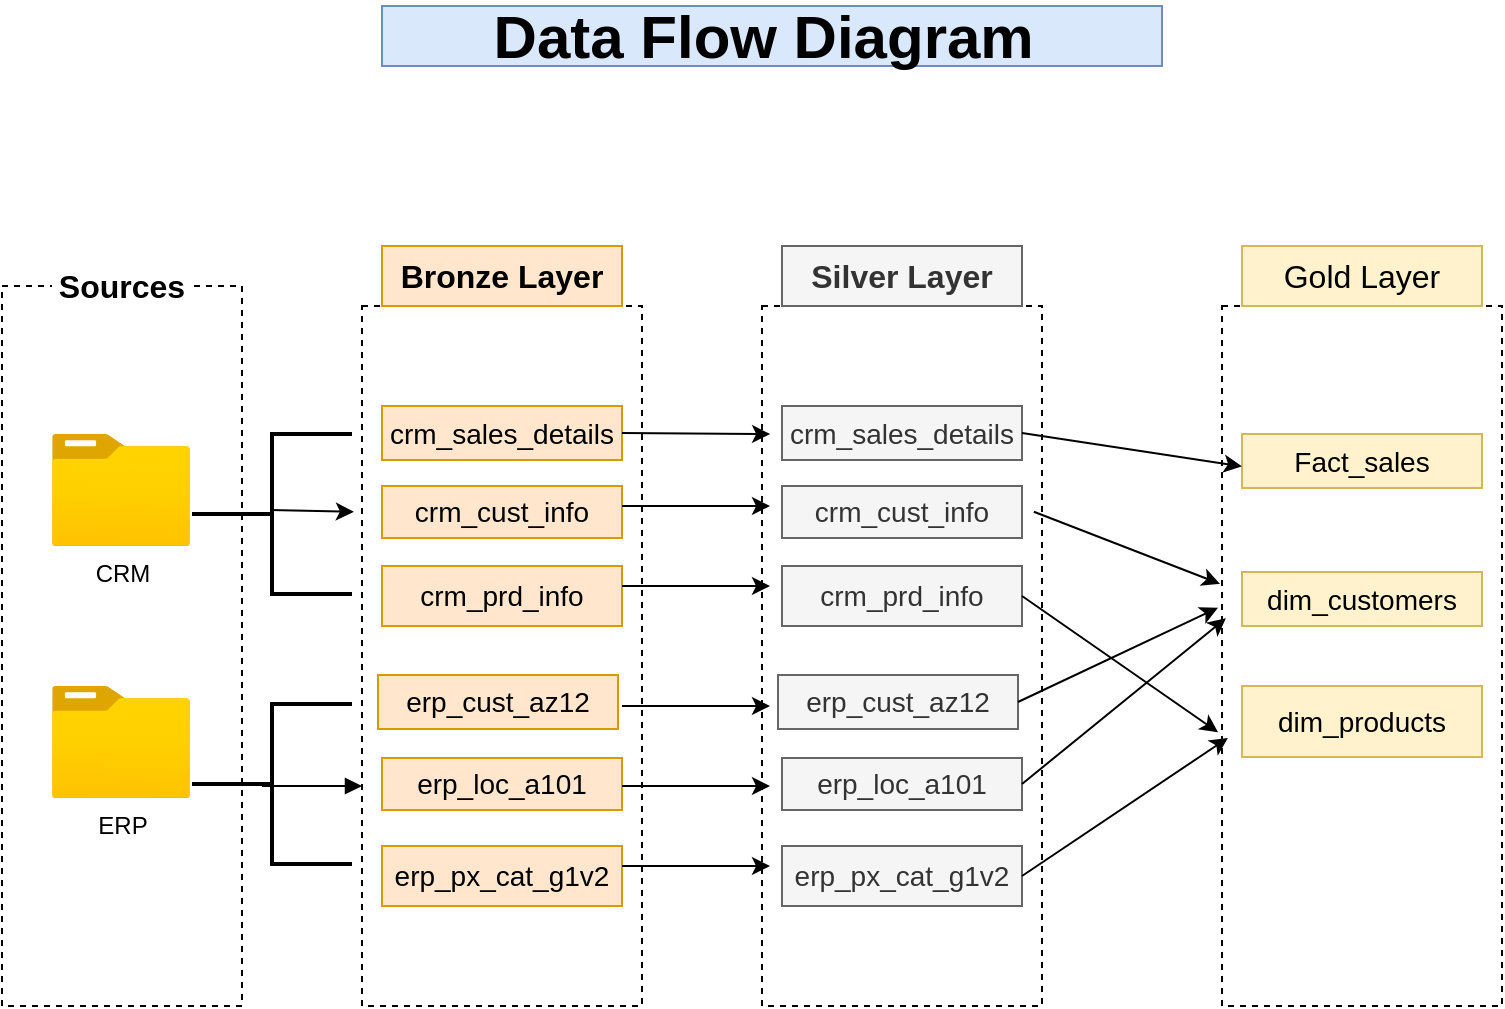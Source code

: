 <mxfile version="27.1.5">
  <diagram name="Page-1" id="VPvSWpePddd85YUiMCvv">
    <mxGraphModel dx="953" dy="1662" grid="1" gridSize="10" guides="1" tooltips="1" connect="1" arrows="1" fold="1" page="1" pageScale="1" pageWidth="850" pageHeight="1100" math="0" shadow="0">
      <root>
        <mxCell id="0" />
        <mxCell id="1" parent="0" />
        <mxCell id="R2_j38FYux8X8zZq09Qh-1" value="" style="rounded=0;whiteSpace=wrap;html=1;dashed=1;fillColor=none;" vertex="1" parent="1">
          <mxGeometry x="50" y="120" width="120" height="360" as="geometry" />
        </mxCell>
        <mxCell id="R2_j38FYux8X8zZq09Qh-2" value="Sources" style="rounded=0;whiteSpace=wrap;html=1;strokeColor=none;fontSize=16;fontStyle=1" vertex="1" parent="1">
          <mxGeometry x="75" y="100" width="70" height="40" as="geometry" />
        </mxCell>
        <mxCell id="R2_j38FYux8X8zZq09Qh-4" value="CRM" style="image;aspect=fixed;html=1;points=[];align=center;fontSize=12;image=img/lib/azure2/general/Folder_Blank.svg;" vertex="1" parent="1">
          <mxGeometry x="75" y="194" width="69" height="56.0" as="geometry" />
        </mxCell>
        <mxCell id="R2_j38FYux8X8zZq09Qh-5" value="ERP" style="image;aspect=fixed;html=1;points=[];align=center;fontSize=12;image=img/lib/azure2/general/Folder_Blank.svg;" vertex="1" parent="1">
          <mxGeometry x="75" y="320" width="69" height="56.0" as="geometry" />
        </mxCell>
        <mxCell id="R2_j38FYux8X8zZq09Qh-6" value="" style="rounded=0;whiteSpace=wrap;html=1;dashed=1;gradientColor=none;fillColor=none;" vertex="1" parent="1">
          <mxGeometry x="230" y="130" width="140" height="350" as="geometry" />
        </mxCell>
        <mxCell id="R2_j38FYux8X8zZq09Qh-7" value="Bronze Layer" style="rounded=0;whiteSpace=wrap;html=1;fillColor=#ffe6cc;strokeColor=#d79b00;fontSize=16;fontStyle=1" vertex="1" parent="1">
          <mxGeometry x="240" y="100" width="120" height="30" as="geometry" />
        </mxCell>
        <mxCell id="R2_j38FYux8X8zZq09Qh-8" value="crm_sales_details" style="rounded=0;whiteSpace=wrap;html=1;fillColor=#ffe6cc;strokeColor=#d79b00;fontSize=14;" vertex="1" parent="1">
          <mxGeometry x="240" y="180" width="120" height="27" as="geometry" />
        </mxCell>
        <mxCell id="R2_j38FYux8X8zZq09Qh-9" value="crm_cust_info" style="rounded=0;whiteSpace=wrap;html=1;fillColor=#ffe6cc;strokeColor=#d79b00;fontSize=14;" vertex="1" parent="1">
          <mxGeometry x="240" y="220" width="120" height="26" as="geometry" />
        </mxCell>
        <mxCell id="R2_j38FYux8X8zZq09Qh-10" value="crm_prd_info" style="rounded=0;whiteSpace=wrap;html=1;fillColor=#ffe6cc;strokeColor=#d79b00;fontSize=14;" vertex="1" parent="1">
          <mxGeometry x="240" y="260" width="120" height="30" as="geometry" />
        </mxCell>
        <mxCell id="R2_j38FYux8X8zZq09Qh-11" value="erp_cust_az12" style="rounded=0;whiteSpace=wrap;html=1;fillColor=#ffe6cc;strokeColor=#d79b00;fontSize=14;" vertex="1" parent="1">
          <mxGeometry x="238" y="314.5" width="120" height="27" as="geometry" />
        </mxCell>
        <mxCell id="R2_j38FYux8X8zZq09Qh-12" value="erp_loc_a101" style="rounded=0;whiteSpace=wrap;html=1;fillColor=#ffe6cc;strokeColor=#d79b00;fontSize=14;" vertex="1" parent="1">
          <mxGeometry x="240" y="356" width="120" height="26" as="geometry" />
        </mxCell>
        <mxCell id="R2_j38FYux8X8zZq09Qh-13" value="erp_px_cat_g1v2" style="rounded=0;whiteSpace=wrap;html=1;fillColor=#ffe6cc;strokeColor=#d79b00;fontSize=14;" vertex="1" parent="1">
          <mxGeometry x="240" y="400" width="120" height="30" as="geometry" />
        </mxCell>
        <mxCell id="R2_j38FYux8X8zZq09Qh-20" value="" style="strokeWidth=2;html=1;shape=mxgraph.flowchart.annotation_2;align=left;labelPosition=right;pointerEvents=1;" vertex="1" parent="1">
          <mxGeometry x="145" y="194" width="80" height="80" as="geometry" />
        </mxCell>
        <mxCell id="R2_j38FYux8X8zZq09Qh-22" value="" style="endArrow=classic;html=1;rounded=0;exitX=0.488;exitY=0.475;exitDx=0;exitDy=0;exitPerimeter=0;entryX=-0.029;entryY=0.294;entryDx=0;entryDy=0;entryPerimeter=0;" edge="1" parent="1" source="R2_j38FYux8X8zZq09Qh-20" target="R2_j38FYux8X8zZq09Qh-6">
          <mxGeometry width="50" height="50" relative="1" as="geometry">
            <mxPoint x="180" y="236" as="sourcePoint" />
            <mxPoint x="230" y="225" as="targetPoint" />
          </mxGeometry>
        </mxCell>
        <mxCell id="R2_j38FYux8X8zZq09Qh-23" value="" style="strokeWidth=2;html=1;shape=mxgraph.flowchart.annotation_2;align=left;labelPosition=right;pointerEvents=1;" vertex="1" parent="1">
          <mxGeometry x="145" y="329" width="80" height="80" as="geometry" />
        </mxCell>
        <mxCell id="R2_j38FYux8X8zZq09Qh-24" value="" style="endArrow=block;html=1;rounded=0;endFill=1;" edge="1" parent="1">
          <mxGeometry width="50" height="50" relative="1" as="geometry">
            <mxPoint x="180" y="370" as="sourcePoint" />
            <mxPoint x="230" y="370" as="targetPoint" />
            <Array as="points" />
          </mxGeometry>
        </mxCell>
        <mxCell id="R2_j38FYux8X8zZq09Qh-25" value="Data Flow Diagram&amp;nbsp;" style="text;html=1;align=center;verticalAlign=middle;whiteSpace=wrap;rounded=0;fontSize=30;fontStyle=1;fillColor=#dae8fc;strokeColor=#6c8ebf;" vertex="1" parent="1">
          <mxGeometry x="240" y="-20" width="390" height="30" as="geometry" />
        </mxCell>
        <mxCell id="R2_j38FYux8X8zZq09Qh-26" value="" style="rounded=0;whiteSpace=wrap;html=1;dashed=1;gradientColor=none;fillColor=none;" vertex="1" parent="1">
          <mxGeometry x="430" y="130" width="140" height="350" as="geometry" />
        </mxCell>
        <mxCell id="R2_j38FYux8X8zZq09Qh-27" value="Silver Layer" style="rounded=0;whiteSpace=wrap;html=1;fillColor=#f5f5f5;strokeColor=#666666;fontColor=#333333;fontSize=16;fontStyle=1" vertex="1" parent="1">
          <mxGeometry x="440" y="100" width="120" height="30" as="geometry" />
        </mxCell>
        <mxCell id="R2_j38FYux8X8zZq09Qh-28" value="crm_sales_details" style="rounded=0;whiteSpace=wrap;html=1;fillColor=#f5f5f5;strokeColor=#666666;fontColor=#333333;fontSize=14;" vertex="1" parent="1">
          <mxGeometry x="440" y="180" width="120" height="27" as="geometry" />
        </mxCell>
        <mxCell id="R2_j38FYux8X8zZq09Qh-29" value="crm_cust_info" style="rounded=0;whiteSpace=wrap;html=1;fillColor=#f5f5f5;strokeColor=#666666;fontColor=#333333;fontSize=14;" vertex="1" parent="1">
          <mxGeometry x="440" y="220" width="120" height="26" as="geometry" />
        </mxCell>
        <mxCell id="R2_j38FYux8X8zZq09Qh-30" value="crm_prd_info" style="rounded=0;whiteSpace=wrap;html=1;fillColor=#f5f5f5;strokeColor=#666666;fontColor=#333333;fontSize=14;" vertex="1" parent="1">
          <mxGeometry x="440" y="260" width="120" height="30" as="geometry" />
        </mxCell>
        <mxCell id="R2_j38FYux8X8zZq09Qh-31" value="erp_cust_az12" style="rounded=0;whiteSpace=wrap;html=1;fillColor=#f5f5f5;strokeColor=#666666;fontColor=#333333;fontSize=14;" vertex="1" parent="1">
          <mxGeometry x="438" y="314.5" width="120" height="27" as="geometry" />
        </mxCell>
        <mxCell id="R2_j38FYux8X8zZq09Qh-32" value="erp_loc_a101" style="rounded=0;whiteSpace=wrap;html=1;fillColor=#f5f5f5;strokeColor=#666666;fontColor=#333333;fontSize=14;" vertex="1" parent="1">
          <mxGeometry x="440" y="356" width="120" height="26" as="geometry" />
        </mxCell>
        <mxCell id="R2_j38FYux8X8zZq09Qh-33" value="erp_px_cat_g1v2" style="rounded=0;whiteSpace=wrap;html=1;fillColor=#f5f5f5;strokeColor=#666666;fontColor=#333333;fontSize=14;" vertex="1" parent="1">
          <mxGeometry x="440" y="400" width="120" height="30" as="geometry" />
        </mxCell>
        <mxCell id="R2_j38FYux8X8zZq09Qh-34" style="edgeStyle=none;rounded=0;orthogonalLoop=1;jettySize=auto;html=1;exitX=1;exitY=0.5;exitDx=0;exitDy=0;entryX=0.029;entryY=0.183;entryDx=0;entryDy=0;entryPerimeter=0;fontSize=14;" edge="1" parent="1" source="R2_j38FYux8X8zZq09Qh-8" target="R2_j38FYux8X8zZq09Qh-26">
          <mxGeometry relative="1" as="geometry" />
        </mxCell>
        <mxCell id="R2_j38FYux8X8zZq09Qh-36" style="edgeStyle=none;rounded=0;orthogonalLoop=1;jettySize=auto;html=1;exitX=1;exitY=0.5;exitDx=0;exitDy=0;entryX=0.029;entryY=0.183;entryDx=0;entryDy=0;entryPerimeter=0;" edge="1" parent="1">
          <mxGeometry relative="1" as="geometry">
            <mxPoint x="360" y="270" as="sourcePoint" />
            <mxPoint x="434" y="270" as="targetPoint" />
          </mxGeometry>
        </mxCell>
        <mxCell id="R2_j38FYux8X8zZq09Qh-37" style="edgeStyle=none;rounded=0;orthogonalLoop=1;jettySize=auto;html=1;exitX=1;exitY=0.5;exitDx=0;exitDy=0;entryX=0.029;entryY=0.183;entryDx=0;entryDy=0;entryPerimeter=0;" edge="1" parent="1">
          <mxGeometry relative="1" as="geometry">
            <mxPoint x="360" y="330" as="sourcePoint" />
            <mxPoint x="434" y="330" as="targetPoint" />
          </mxGeometry>
        </mxCell>
        <mxCell id="R2_j38FYux8X8zZq09Qh-38" style="edgeStyle=none;rounded=0;orthogonalLoop=1;jettySize=auto;html=1;exitX=1;exitY=0.5;exitDx=0;exitDy=0;entryX=0.029;entryY=0.183;entryDx=0;entryDy=0;entryPerimeter=0;" edge="1" parent="1">
          <mxGeometry relative="1" as="geometry">
            <mxPoint x="360" y="370" as="sourcePoint" />
            <mxPoint x="434" y="370" as="targetPoint" />
          </mxGeometry>
        </mxCell>
        <mxCell id="R2_j38FYux8X8zZq09Qh-39" style="edgeStyle=none;rounded=0;orthogonalLoop=1;jettySize=auto;html=1;exitX=1;exitY=0.5;exitDx=0;exitDy=0;entryX=0.029;entryY=0.183;entryDx=0;entryDy=0;entryPerimeter=0;" edge="1" parent="1">
          <mxGeometry relative="1" as="geometry">
            <mxPoint x="360" y="410" as="sourcePoint" />
            <mxPoint x="434" y="410" as="targetPoint" />
          </mxGeometry>
        </mxCell>
        <mxCell id="R2_j38FYux8X8zZq09Qh-40" style="edgeStyle=none;rounded=0;orthogonalLoop=1;jettySize=auto;html=1;exitX=1;exitY=0.5;exitDx=0;exitDy=0;entryX=0.029;entryY=0.183;entryDx=0;entryDy=0;entryPerimeter=0;" edge="1" parent="1">
          <mxGeometry relative="1" as="geometry">
            <mxPoint x="360" y="230" as="sourcePoint" />
            <mxPoint x="434" y="230" as="targetPoint" />
          </mxGeometry>
        </mxCell>
        <mxCell id="R2_j38FYux8X8zZq09Qh-41" value="" style="rounded=0;whiteSpace=wrap;html=1;dashed=1;gradientColor=none;fillColor=none;" vertex="1" parent="1">
          <mxGeometry x="660" y="130" width="140" height="350" as="geometry" />
        </mxCell>
        <mxCell id="R2_j38FYux8X8zZq09Qh-42" value="Gold Layer" style="rounded=0;whiteSpace=wrap;html=1;fillColor=#fff2cc;strokeColor=#d6b656;fontSize=16;" vertex="1" parent="1">
          <mxGeometry x="670" y="100" width="120" height="30" as="geometry" />
        </mxCell>
        <mxCell id="R2_j38FYux8X8zZq09Qh-43" value="Fact_sales" style="rounded=0;whiteSpace=wrap;html=1;fillColor=#fff2cc;strokeColor=#d6b656;fontSize=14;" vertex="1" parent="1">
          <mxGeometry x="670" y="194" width="120" height="27" as="geometry" />
        </mxCell>
        <mxCell id="R2_j38FYux8X8zZq09Qh-44" value="dim_customers" style="rounded=0;whiteSpace=wrap;html=1;fillColor=#fff2cc;strokeColor=#d6b656;fontSize=14;" vertex="1" parent="1">
          <mxGeometry x="670" y="263" width="120" height="27" as="geometry" />
        </mxCell>
        <mxCell id="R2_j38FYux8X8zZq09Qh-45" value="dim_products" style="rounded=0;whiteSpace=wrap;html=1;fillColor=#fff2cc;strokeColor=#d6b656;fontSize=14;" vertex="1" parent="1">
          <mxGeometry x="670" y="320" width="120" height="35.5" as="geometry" />
        </mxCell>
        <mxCell id="R2_j38FYux8X8zZq09Qh-47" style="edgeStyle=none;rounded=0;orthogonalLoop=1;jettySize=auto;html=1;exitX=1;exitY=0.5;exitDx=0;exitDy=0;entryX=0.071;entryY=0.229;entryDx=0;entryDy=0;entryPerimeter=0;" edge="1" parent="1" source="R2_j38FYux8X8zZq09Qh-28" target="R2_j38FYux8X8zZq09Qh-41">
          <mxGeometry relative="1" as="geometry" />
        </mxCell>
        <mxCell id="R2_j38FYux8X8zZq09Qh-48" style="edgeStyle=none;rounded=0;orthogonalLoop=1;jettySize=auto;html=1;entryX=-0.007;entryY=0.397;entryDx=0;entryDy=0;entryPerimeter=0;exitX=0.971;exitY=0.294;exitDx=0;exitDy=0;exitPerimeter=0;" edge="1" parent="1" source="R2_j38FYux8X8zZq09Qh-26" target="R2_j38FYux8X8zZq09Qh-41">
          <mxGeometry relative="1" as="geometry">
            <mxPoint x="590" y="240" as="sourcePoint" />
            <mxPoint x="700" y="256" as="targetPoint" />
          </mxGeometry>
        </mxCell>
        <mxCell id="R2_j38FYux8X8zZq09Qh-49" style="edgeStyle=none;rounded=0;orthogonalLoop=1;jettySize=auto;html=1;exitX=1;exitY=0.5;exitDx=0;exitDy=0;entryX=-0.014;entryY=0.609;entryDx=0;entryDy=0;entryPerimeter=0;" edge="1" parent="1" source="R2_j38FYux8X8zZq09Qh-30" target="R2_j38FYux8X8zZq09Qh-41">
          <mxGeometry relative="1" as="geometry" />
        </mxCell>
        <mxCell id="R2_j38FYux8X8zZq09Qh-50" style="edgeStyle=none;rounded=0;orthogonalLoop=1;jettySize=auto;html=1;exitX=1;exitY=0.5;exitDx=0;exitDy=0;entryX=-0.014;entryY=0.431;entryDx=0;entryDy=0;entryPerimeter=0;" edge="1" parent="1" source="R2_j38FYux8X8zZq09Qh-31" target="R2_j38FYux8X8zZq09Qh-41">
          <mxGeometry relative="1" as="geometry" />
        </mxCell>
        <mxCell id="R2_j38FYux8X8zZq09Qh-51" style="edgeStyle=none;rounded=0;orthogonalLoop=1;jettySize=auto;html=1;exitX=1;exitY=0.5;exitDx=0;exitDy=0;entryX=0.014;entryY=0.446;entryDx=0;entryDy=0;entryPerimeter=0;" edge="1" parent="1" source="R2_j38FYux8X8zZq09Qh-32" target="R2_j38FYux8X8zZq09Qh-41">
          <mxGeometry relative="1" as="geometry" />
        </mxCell>
        <mxCell id="R2_j38FYux8X8zZq09Qh-52" style="edgeStyle=none;rounded=0;orthogonalLoop=1;jettySize=auto;html=1;exitX=1;exitY=0.5;exitDx=0;exitDy=0;entryX=0.021;entryY=0.617;entryDx=0;entryDy=0;entryPerimeter=0;" edge="1" parent="1" source="R2_j38FYux8X8zZq09Qh-33" target="R2_j38FYux8X8zZq09Qh-41">
          <mxGeometry relative="1" as="geometry" />
        </mxCell>
      </root>
    </mxGraphModel>
  </diagram>
</mxfile>
